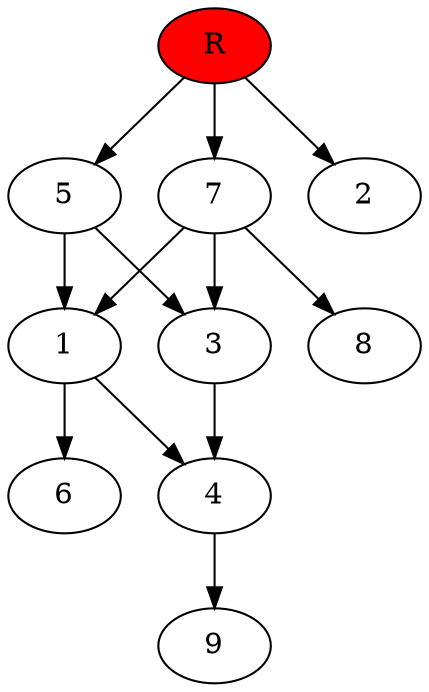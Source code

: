 digraph prb77246 {
	1
	2
	3
	4
	5
	6
	7
	8
	R [fillcolor="#ff0000" style=filled]
	1 -> 4
	1 -> 6
	3 -> 4
	4 -> 9
	5 -> 1
	5 -> 3
	7 -> 1
	7 -> 3
	7 -> 8
	R -> 2
	R -> 5
	R -> 7
}
